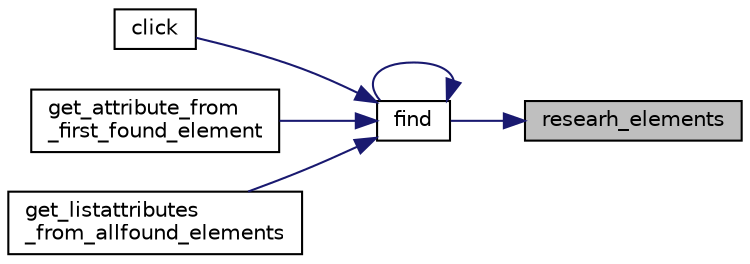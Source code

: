 digraph "researh_elements"
{
 // LATEX_PDF_SIZE
  edge [fontname="Helvetica",fontsize="10",labelfontname="Helvetica",labelfontsize="10"];
  node [fontname="Helvetica",fontsize="10",shape=record];
  rankdir="RL";
  Node1 [label="researh_elements",height=0.2,width=0.4,color="black", fillcolor="grey75", style="filled", fontcolor="black",tooltip=" "];
  Node1 -> Node2 [dir="back",color="midnightblue",fontsize="10",style="solid",fontname="Helvetica"];
  Node2 [label="find",height=0.2,width=0.4,color="black", fillcolor="white", style="filled",URL="$d3/d1e/class_driver_1_1_driver.html#a4ebb7cc5d0e43171d9a226221da26d17",tooltip=" "];
  Node2 -> Node3 [dir="back",color="midnightblue",fontsize="10",style="solid",fontname="Helvetica"];
  Node3 [label="click",height=0.2,width=0.4,color="black", fillcolor="white", style="filled",URL="$d3/d1e/class_driver_1_1_driver.html#a7e2c7b52aed8b2ce13abdbe54f2a78da",tooltip=" "];
  Node2 -> Node2 [dir="back",color="midnightblue",fontsize="10",style="solid",fontname="Helvetica"];
  Node2 -> Node4 [dir="back",color="midnightblue",fontsize="10",style="solid",fontname="Helvetica"];
  Node4 [label="get_attribute_from\l_first_found_element",height=0.2,width=0.4,color="black", fillcolor="white", style="filled",URL="$d3/d1e/class_driver_1_1_driver.html#a94f5c7f3bd6c821691730f1f464c96a5",tooltip=" "];
  Node2 -> Node5 [dir="back",color="midnightblue",fontsize="10",style="solid",fontname="Helvetica"];
  Node5 [label="get_listattributes\l_from_allfound_elements",height=0.2,width=0.4,color="black", fillcolor="white", style="filled",URL="$d3/d1e/class_driver_1_1_driver.html#a77c85d02b6f99bbdd5f90b59d8c4719b",tooltip=" "];
}
